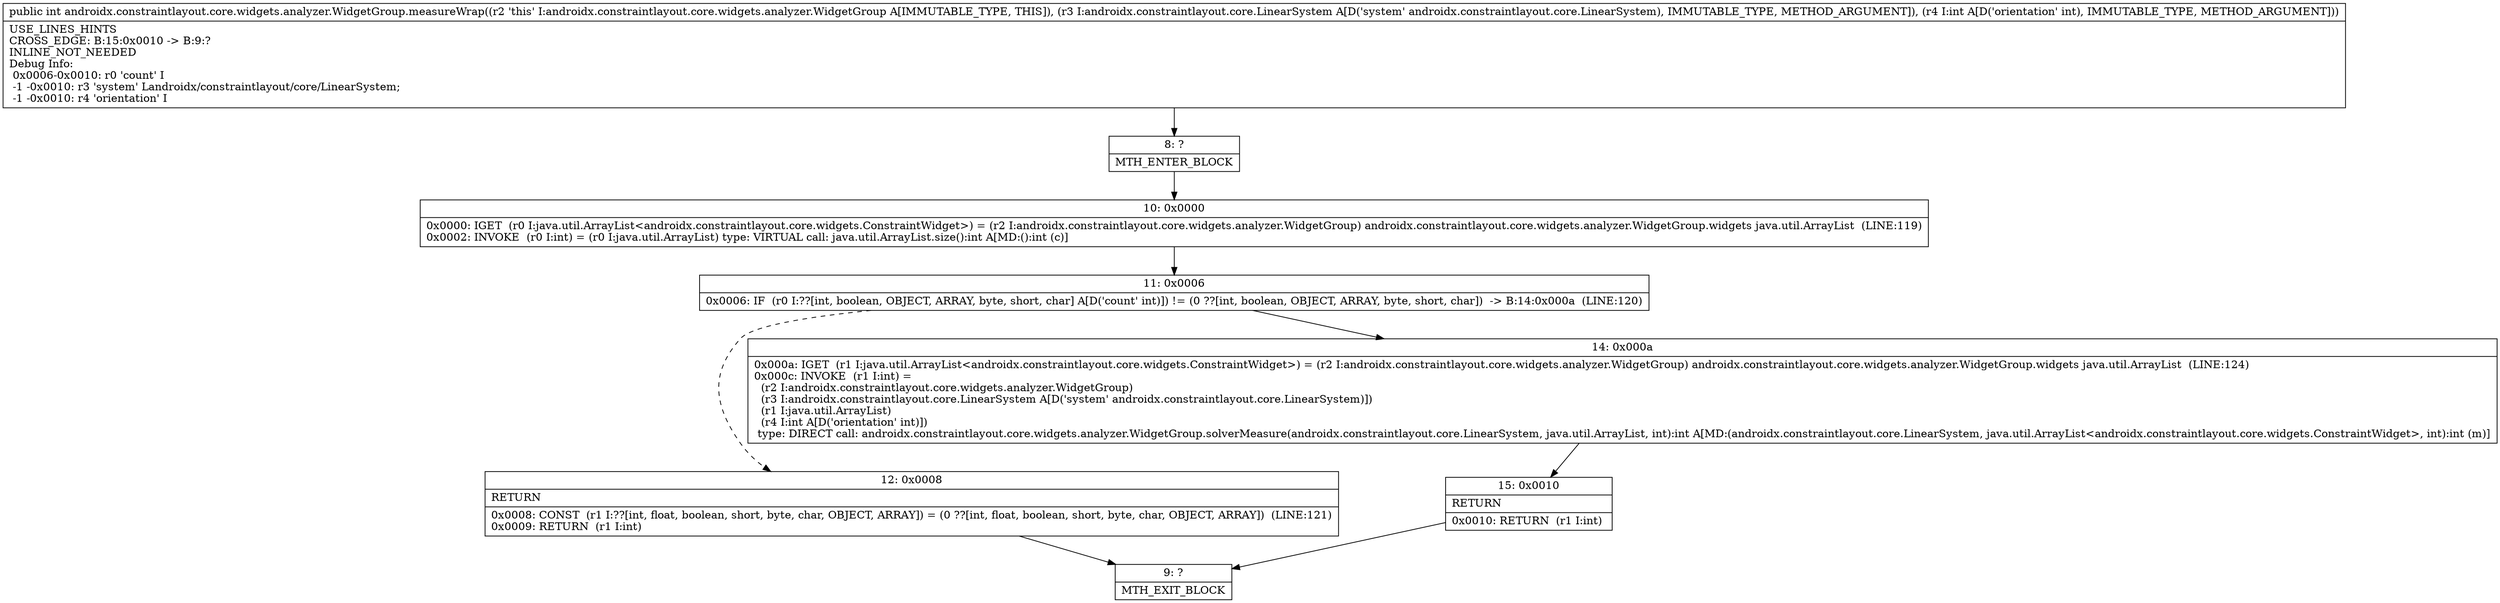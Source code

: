 digraph "CFG forandroidx.constraintlayout.core.widgets.analyzer.WidgetGroup.measureWrap(Landroidx\/constraintlayout\/core\/LinearSystem;I)I" {
Node_8 [shape=record,label="{8\:\ ?|MTH_ENTER_BLOCK\l}"];
Node_10 [shape=record,label="{10\:\ 0x0000|0x0000: IGET  (r0 I:java.util.ArrayList\<androidx.constraintlayout.core.widgets.ConstraintWidget\>) = (r2 I:androidx.constraintlayout.core.widgets.analyzer.WidgetGroup) androidx.constraintlayout.core.widgets.analyzer.WidgetGroup.widgets java.util.ArrayList  (LINE:119)\l0x0002: INVOKE  (r0 I:int) = (r0 I:java.util.ArrayList) type: VIRTUAL call: java.util.ArrayList.size():int A[MD:():int (c)]\l}"];
Node_11 [shape=record,label="{11\:\ 0x0006|0x0006: IF  (r0 I:??[int, boolean, OBJECT, ARRAY, byte, short, char] A[D('count' int)]) != (0 ??[int, boolean, OBJECT, ARRAY, byte, short, char])  \-\> B:14:0x000a  (LINE:120)\l}"];
Node_12 [shape=record,label="{12\:\ 0x0008|RETURN\l|0x0008: CONST  (r1 I:??[int, float, boolean, short, byte, char, OBJECT, ARRAY]) = (0 ??[int, float, boolean, short, byte, char, OBJECT, ARRAY])  (LINE:121)\l0x0009: RETURN  (r1 I:int) \l}"];
Node_9 [shape=record,label="{9\:\ ?|MTH_EXIT_BLOCK\l}"];
Node_14 [shape=record,label="{14\:\ 0x000a|0x000a: IGET  (r1 I:java.util.ArrayList\<androidx.constraintlayout.core.widgets.ConstraintWidget\>) = (r2 I:androidx.constraintlayout.core.widgets.analyzer.WidgetGroup) androidx.constraintlayout.core.widgets.analyzer.WidgetGroup.widgets java.util.ArrayList  (LINE:124)\l0x000c: INVOKE  (r1 I:int) = \l  (r2 I:androidx.constraintlayout.core.widgets.analyzer.WidgetGroup)\l  (r3 I:androidx.constraintlayout.core.LinearSystem A[D('system' androidx.constraintlayout.core.LinearSystem)])\l  (r1 I:java.util.ArrayList)\l  (r4 I:int A[D('orientation' int)])\l type: DIRECT call: androidx.constraintlayout.core.widgets.analyzer.WidgetGroup.solverMeasure(androidx.constraintlayout.core.LinearSystem, java.util.ArrayList, int):int A[MD:(androidx.constraintlayout.core.LinearSystem, java.util.ArrayList\<androidx.constraintlayout.core.widgets.ConstraintWidget\>, int):int (m)]\l}"];
Node_15 [shape=record,label="{15\:\ 0x0010|RETURN\l|0x0010: RETURN  (r1 I:int) \l}"];
MethodNode[shape=record,label="{public int androidx.constraintlayout.core.widgets.analyzer.WidgetGroup.measureWrap((r2 'this' I:androidx.constraintlayout.core.widgets.analyzer.WidgetGroup A[IMMUTABLE_TYPE, THIS]), (r3 I:androidx.constraintlayout.core.LinearSystem A[D('system' androidx.constraintlayout.core.LinearSystem), IMMUTABLE_TYPE, METHOD_ARGUMENT]), (r4 I:int A[D('orientation' int), IMMUTABLE_TYPE, METHOD_ARGUMENT]))  | USE_LINES_HINTS\lCROSS_EDGE: B:15:0x0010 \-\> B:9:?\lINLINE_NOT_NEEDED\lDebug Info:\l  0x0006\-0x0010: r0 'count' I\l  \-1 \-0x0010: r3 'system' Landroidx\/constraintlayout\/core\/LinearSystem;\l  \-1 \-0x0010: r4 'orientation' I\l}"];
MethodNode -> Node_8;Node_8 -> Node_10;
Node_10 -> Node_11;
Node_11 -> Node_12[style=dashed];
Node_11 -> Node_14;
Node_12 -> Node_9;
Node_14 -> Node_15;
Node_15 -> Node_9;
}

